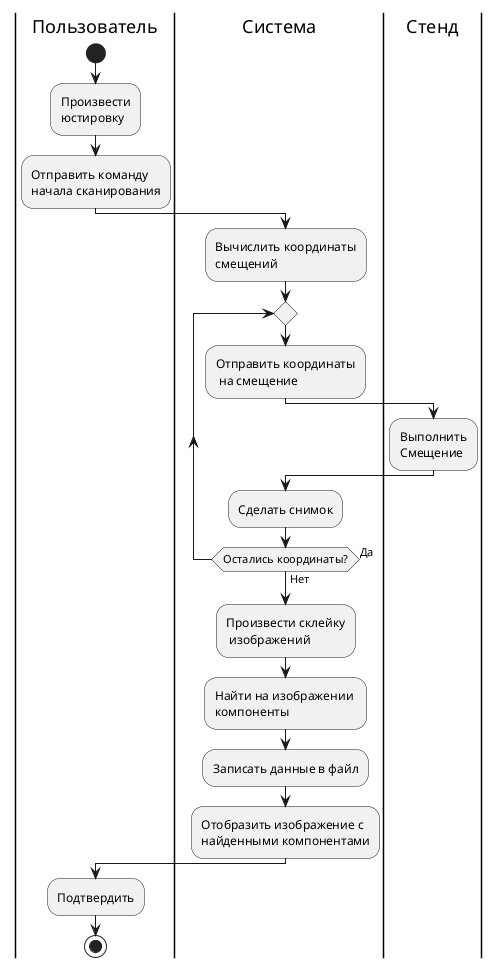 @startuml scaning

|Пользователь|
start
:Произвести\nюстировку;
:Отправить команду \nначала сканирования;

|Система|
:Вычислить координаты\nсмещений;
repeat
:Отправить координаты\n на смещение;

|Стенд|
:Выполнить\nСмещение;

|Система|
:Сделать снимок;
repeat while (Остались координаты?) is (Да) not (Нет)
:Произвести склейку\n изображений;
:Найти на изображении \nкомпоненты;
:Записать данные в файл;
:Отобразить изображение с \nнайденными компонентами;

|Пользователь|
:Подтвердить;
stop

@enduml